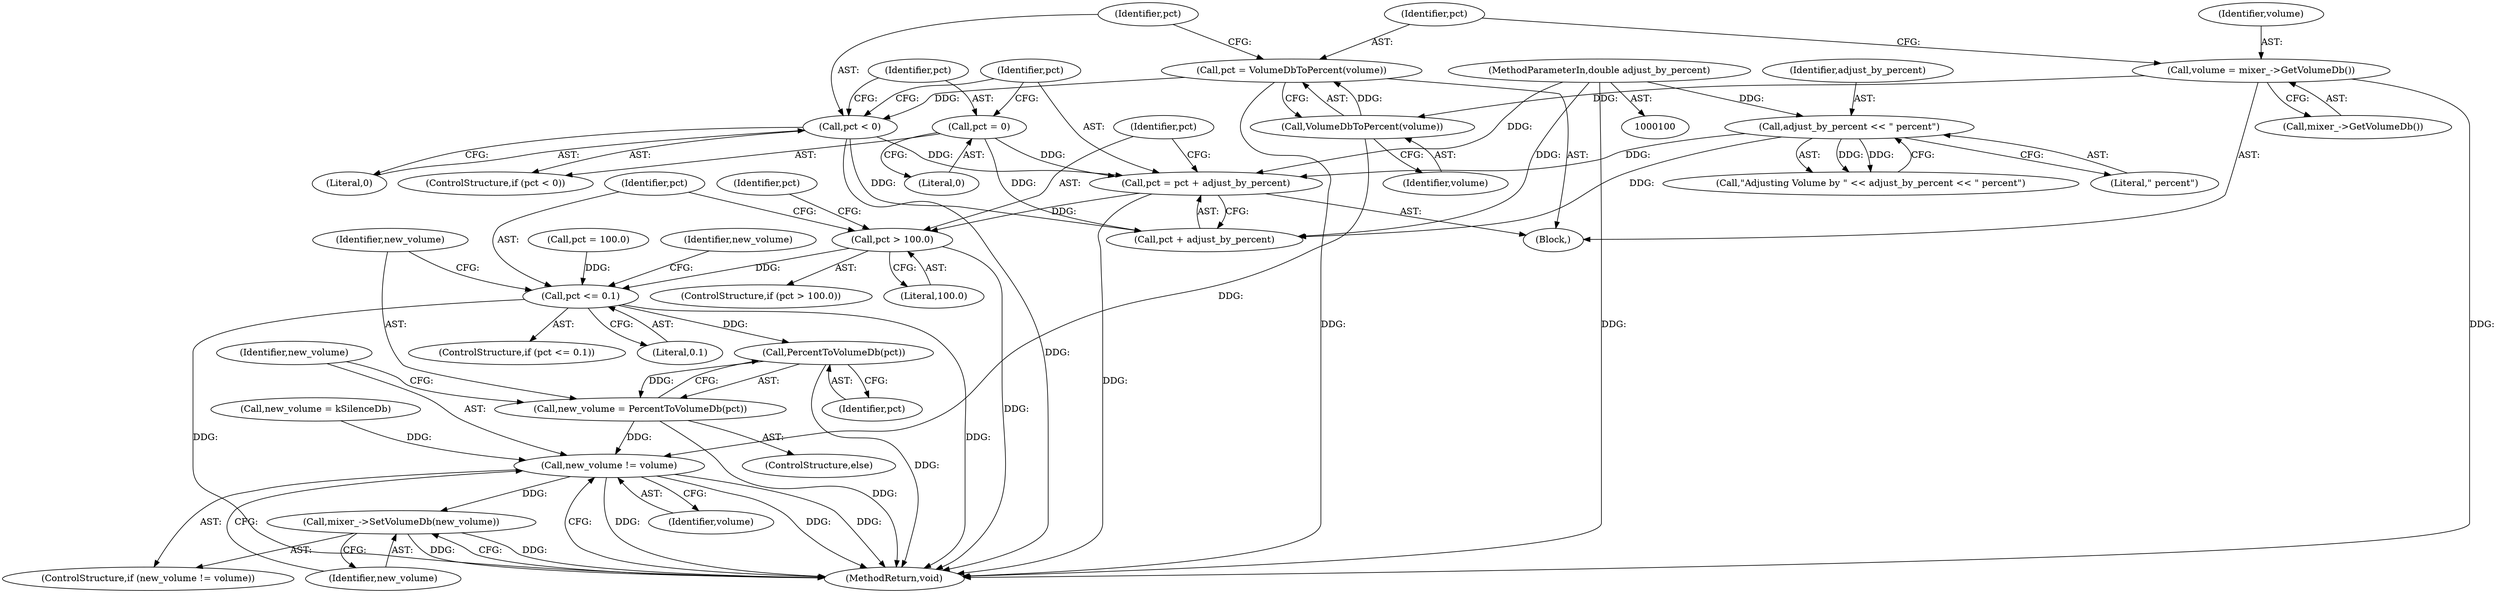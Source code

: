 digraph "0_Chrome_51dfe5e3b332bcea02fb4d4c7493ae841106dd9b@integer" {
"1000131" [label="(Call,pct = pct + adjust_by_percent)"];
"1000125" [label="(Call,pct < 0)"];
"1000120" [label="(Call,pct = VolumeDbToPercent(volume))"];
"1000122" [label="(Call,VolumeDbToPercent(volume))"];
"1000116" [label="(Call,volume = mixer_->GetVolumeDb())"];
"1000128" [label="(Call,pct = 0)"];
"1000112" [label="(Call,adjust_by_percent << \" percent\")"];
"1000101" [label="(MethodParameterIn,double adjust_by_percent)"];
"1000137" [label="(Call,pct > 100.0)"];
"1000145" [label="(Call,pct <= 0.1)"];
"1000154" [label="(Call,PercentToVolumeDb(pct))"];
"1000152" [label="(Call,new_volume = PercentToVolumeDb(pct))"];
"1000157" [label="(Call,new_volume != volume)"];
"1000160" [label="(Call,mixer_->SetVolumeDb(new_volume))"];
"1000118" [label="(Call,mixer_->GetVolumeDb())"];
"1000130" [label="(Literal,0)"];
"1000129" [label="(Identifier,pct)"];
"1000139" [label="(Literal,100.0)"];
"1000149" [label="(Identifier,new_volume)"];
"1000113" [label="(Identifier,adjust_by_percent)"];
"1000158" [label="(Identifier,new_volume)"];
"1000161" [label="(Identifier,new_volume)"];
"1000114" [label="(Literal,\" percent\")"];
"1000160" [label="(Call,mixer_->SetVolumeDb(new_volume))"];
"1000159" [label="(Identifier,volume)"];
"1000162" [label="(MethodReturn,void)"];
"1000132" [label="(Identifier,pct)"];
"1000125" [label="(Call,pct < 0)"];
"1000120" [label="(Call,pct = VolumeDbToPercent(volume))"];
"1000156" [label="(ControlStructure,if (new_volume != volume))"];
"1000148" [label="(Call,new_volume = kSilenceDb)"];
"1000157" [label="(Call,new_volume != volume)"];
"1000122" [label="(Call,VolumeDbToPercent(volume))"];
"1000140" [label="(Call,pct = 100.0)"];
"1000155" [label="(Identifier,pct)"];
"1000144" [label="(ControlStructure,if (pct <= 0.1))"];
"1000102" [label="(Block,)"];
"1000126" [label="(Identifier,pct)"];
"1000147" [label="(Literal,0.1)"];
"1000117" [label="(Identifier,volume)"];
"1000141" [label="(Identifier,pct)"];
"1000110" [label="(Call,\"Adjusting Volume by \" << adjust_by_percent << \" percent\")"];
"1000124" [label="(ControlStructure,if (pct < 0))"];
"1000128" [label="(Call,pct = 0)"];
"1000123" [label="(Identifier,volume)"];
"1000136" [label="(ControlStructure,if (pct > 100.0))"];
"1000116" [label="(Call,volume = mixer_->GetVolumeDb())"];
"1000133" [label="(Call,pct + adjust_by_percent)"];
"1000152" [label="(Call,new_volume = PercentToVolumeDb(pct))"];
"1000138" [label="(Identifier,pct)"];
"1000127" [label="(Literal,0)"];
"1000154" [label="(Call,PercentToVolumeDb(pct))"];
"1000131" [label="(Call,pct = pct + adjust_by_percent)"];
"1000112" [label="(Call,adjust_by_percent << \" percent\")"];
"1000121" [label="(Identifier,pct)"];
"1000137" [label="(Call,pct > 100.0)"];
"1000146" [label="(Identifier,pct)"];
"1000101" [label="(MethodParameterIn,double adjust_by_percent)"];
"1000153" [label="(Identifier,new_volume)"];
"1000145" [label="(Call,pct <= 0.1)"];
"1000151" [label="(ControlStructure,else)"];
"1000131" -> "1000102"  [label="AST: "];
"1000131" -> "1000133"  [label="CFG: "];
"1000132" -> "1000131"  [label="AST: "];
"1000133" -> "1000131"  [label="AST: "];
"1000138" -> "1000131"  [label="CFG: "];
"1000131" -> "1000162"  [label="DDG: "];
"1000125" -> "1000131"  [label="DDG: "];
"1000128" -> "1000131"  [label="DDG: "];
"1000112" -> "1000131"  [label="DDG: "];
"1000101" -> "1000131"  [label="DDG: "];
"1000131" -> "1000137"  [label="DDG: "];
"1000125" -> "1000124"  [label="AST: "];
"1000125" -> "1000127"  [label="CFG: "];
"1000126" -> "1000125"  [label="AST: "];
"1000127" -> "1000125"  [label="AST: "];
"1000129" -> "1000125"  [label="CFG: "];
"1000132" -> "1000125"  [label="CFG: "];
"1000125" -> "1000162"  [label="DDG: "];
"1000120" -> "1000125"  [label="DDG: "];
"1000125" -> "1000133"  [label="DDG: "];
"1000120" -> "1000102"  [label="AST: "];
"1000120" -> "1000122"  [label="CFG: "];
"1000121" -> "1000120"  [label="AST: "];
"1000122" -> "1000120"  [label="AST: "];
"1000126" -> "1000120"  [label="CFG: "];
"1000120" -> "1000162"  [label="DDG: "];
"1000122" -> "1000120"  [label="DDG: "];
"1000122" -> "1000123"  [label="CFG: "];
"1000123" -> "1000122"  [label="AST: "];
"1000116" -> "1000122"  [label="DDG: "];
"1000122" -> "1000157"  [label="DDG: "];
"1000116" -> "1000102"  [label="AST: "];
"1000116" -> "1000118"  [label="CFG: "];
"1000117" -> "1000116"  [label="AST: "];
"1000118" -> "1000116"  [label="AST: "];
"1000121" -> "1000116"  [label="CFG: "];
"1000116" -> "1000162"  [label="DDG: "];
"1000128" -> "1000124"  [label="AST: "];
"1000128" -> "1000130"  [label="CFG: "];
"1000129" -> "1000128"  [label="AST: "];
"1000130" -> "1000128"  [label="AST: "];
"1000132" -> "1000128"  [label="CFG: "];
"1000128" -> "1000133"  [label="DDG: "];
"1000112" -> "1000110"  [label="AST: "];
"1000112" -> "1000114"  [label="CFG: "];
"1000113" -> "1000112"  [label="AST: "];
"1000114" -> "1000112"  [label="AST: "];
"1000110" -> "1000112"  [label="CFG: "];
"1000112" -> "1000110"  [label="DDG: "];
"1000112" -> "1000110"  [label="DDG: "];
"1000101" -> "1000112"  [label="DDG: "];
"1000112" -> "1000133"  [label="DDG: "];
"1000101" -> "1000100"  [label="AST: "];
"1000101" -> "1000162"  [label="DDG: "];
"1000101" -> "1000133"  [label="DDG: "];
"1000137" -> "1000136"  [label="AST: "];
"1000137" -> "1000139"  [label="CFG: "];
"1000138" -> "1000137"  [label="AST: "];
"1000139" -> "1000137"  [label="AST: "];
"1000141" -> "1000137"  [label="CFG: "];
"1000146" -> "1000137"  [label="CFG: "];
"1000137" -> "1000162"  [label="DDG: "];
"1000137" -> "1000145"  [label="DDG: "];
"1000145" -> "1000144"  [label="AST: "];
"1000145" -> "1000147"  [label="CFG: "];
"1000146" -> "1000145"  [label="AST: "];
"1000147" -> "1000145"  [label="AST: "];
"1000149" -> "1000145"  [label="CFG: "];
"1000153" -> "1000145"  [label="CFG: "];
"1000145" -> "1000162"  [label="DDG: "];
"1000145" -> "1000162"  [label="DDG: "];
"1000140" -> "1000145"  [label="DDG: "];
"1000145" -> "1000154"  [label="DDG: "];
"1000154" -> "1000152"  [label="AST: "];
"1000154" -> "1000155"  [label="CFG: "];
"1000155" -> "1000154"  [label="AST: "];
"1000152" -> "1000154"  [label="CFG: "];
"1000154" -> "1000162"  [label="DDG: "];
"1000154" -> "1000152"  [label="DDG: "];
"1000152" -> "1000151"  [label="AST: "];
"1000153" -> "1000152"  [label="AST: "];
"1000158" -> "1000152"  [label="CFG: "];
"1000152" -> "1000162"  [label="DDG: "];
"1000152" -> "1000157"  [label="DDG: "];
"1000157" -> "1000156"  [label="AST: "];
"1000157" -> "1000159"  [label="CFG: "];
"1000158" -> "1000157"  [label="AST: "];
"1000159" -> "1000157"  [label="AST: "];
"1000161" -> "1000157"  [label="CFG: "];
"1000162" -> "1000157"  [label="CFG: "];
"1000157" -> "1000162"  [label="DDG: "];
"1000157" -> "1000162"  [label="DDG: "];
"1000157" -> "1000162"  [label="DDG: "];
"1000148" -> "1000157"  [label="DDG: "];
"1000157" -> "1000160"  [label="DDG: "];
"1000160" -> "1000156"  [label="AST: "];
"1000160" -> "1000161"  [label="CFG: "];
"1000161" -> "1000160"  [label="AST: "];
"1000162" -> "1000160"  [label="CFG: "];
"1000160" -> "1000162"  [label="DDG: "];
"1000160" -> "1000162"  [label="DDG: "];
}
